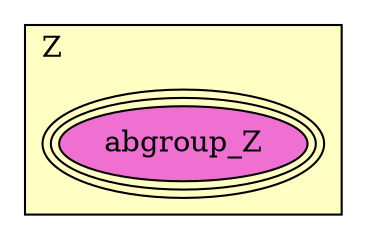 digraph HoTT_Algebra_AbGroups_Z {
  graph [ratio=0.5]
  node [style=filled]
Z_abgroup_Z [label="abgroup_Z", URL=<Z.html#abgroup_Z>, peripheries=3, fillcolor="#F070D1"] ;
subgraph cluster_Z { label="Z"; fillcolor="#FFFFC3"; labeljust=l; style=filled 
Z_abgroup_Z; };
} /* END */
